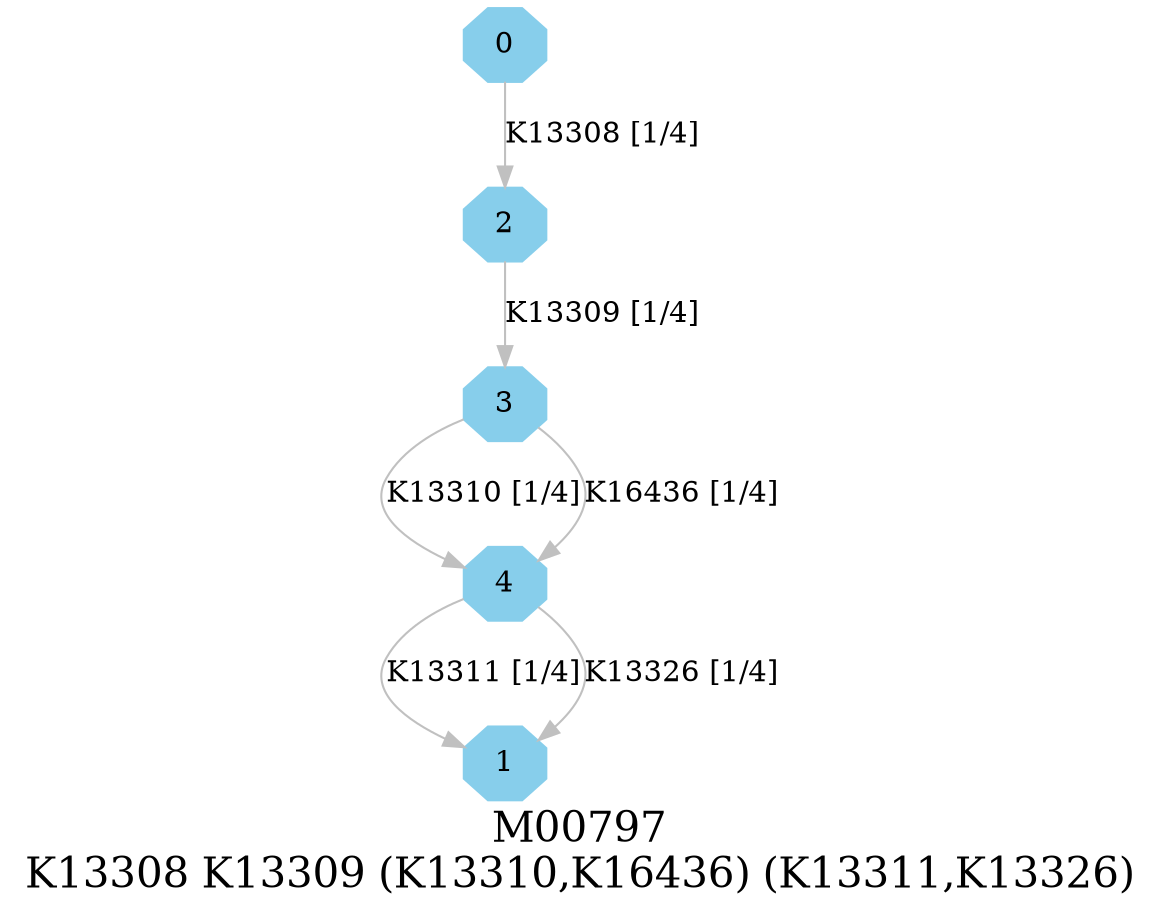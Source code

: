 digraph G {
graph [label="M00797
K13308 K13309 (K13310,K16436) (K13311,K13326)",fontsize=20];
node [shape=box,style=filled];
edge [len=3,color=grey];
{node [width=.3,height=.3,shape=octagon,style=filled,color=skyblue] 0 1 2 3 4 }
0 -> 2 [label="K13308 [1/4]"];
2 -> 3 [label="K13309 [1/4]"];
3 -> 4 [label="K13310 [1/4]"];
3 -> 4 [label="K16436 [1/4]"];
4 -> 1 [label="K13311 [1/4]"];
4 -> 1 [label="K13326 [1/4]"];
}